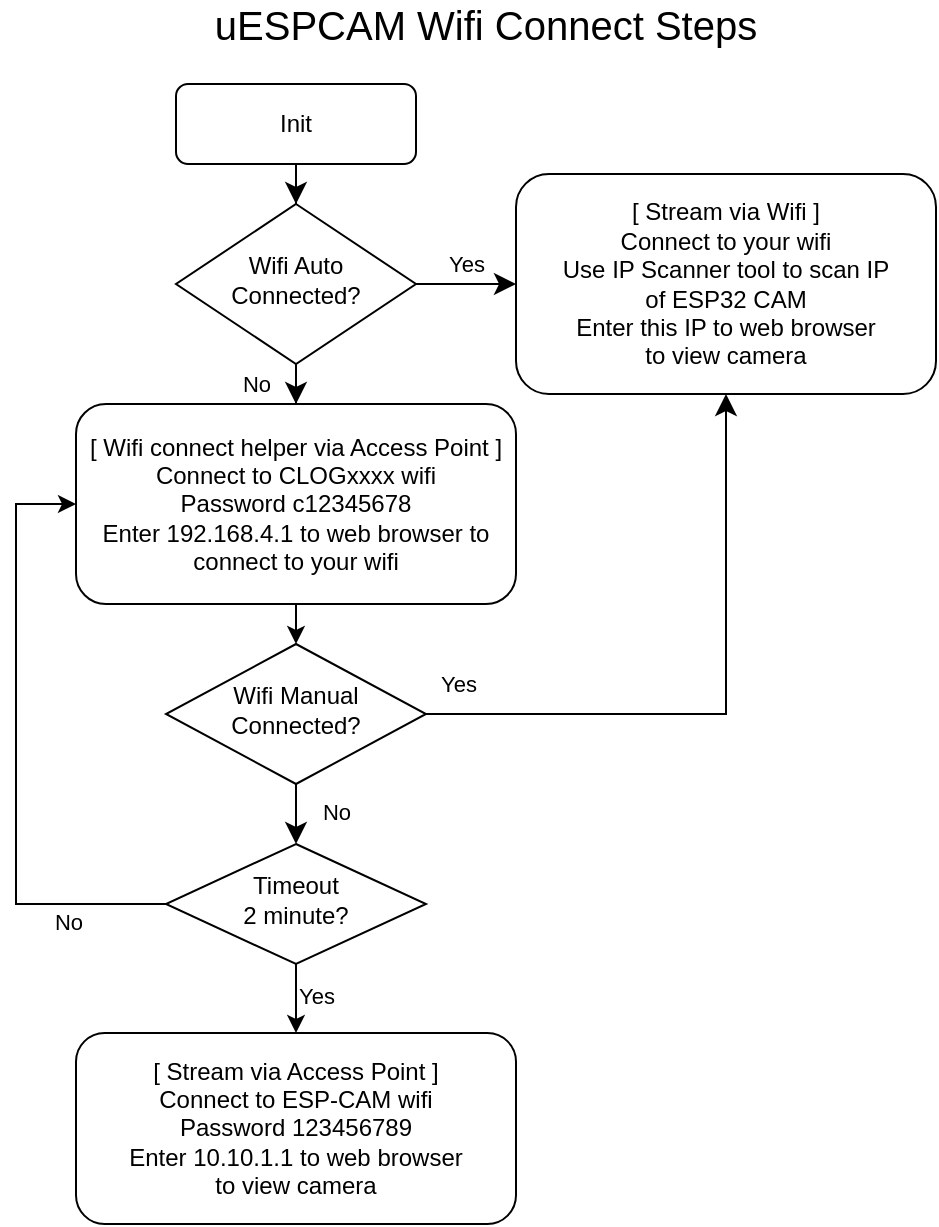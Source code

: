 <mxfile version="14.9.5" type="device"><diagram id="C5RBs43oDa-KdzZeNtuy" name="Page-1"><mxGraphModel dx="742" dy="489" grid="1" gridSize="10" guides="1" tooltips="1" connect="1" arrows="1" fold="1" page="1" pageScale="1" pageWidth="827" pageHeight="1169" math="0" shadow="0"><root><mxCell id="WIyWlLk6GJQsqaUBKTNV-0"/><mxCell id="WIyWlLk6GJQsqaUBKTNV-1" parent="WIyWlLk6GJQsqaUBKTNV-0"/><mxCell id="WIyWlLk6GJQsqaUBKTNV-2" value="" style="rounded=0;html=1;jettySize=auto;orthogonalLoop=1;fontSize=11;endArrow=classic;endFill=1;endSize=8;strokeWidth=1;shadow=0;labelBackgroundColor=none;edgeStyle=orthogonalEdgeStyle;" parent="WIyWlLk6GJQsqaUBKTNV-1" source="WIyWlLk6GJQsqaUBKTNV-3" target="WIyWlLk6GJQsqaUBKTNV-6" edge="1"><mxGeometry relative="1" as="geometry"/></mxCell><mxCell id="WIyWlLk6GJQsqaUBKTNV-3" value="Init" style="rounded=1;whiteSpace=wrap;html=1;fontSize=12;glass=0;strokeWidth=1;shadow=0;" parent="WIyWlLk6GJQsqaUBKTNV-1" vertex="1"><mxGeometry x="160" y="70" width="120" height="40" as="geometry"/></mxCell><mxCell id="WIyWlLk6GJQsqaUBKTNV-4" value="No" style="rounded=0;html=1;jettySize=auto;orthogonalLoop=1;fontSize=11;endArrow=classic;endFill=1;endSize=8;strokeWidth=1;shadow=0;labelBackgroundColor=none;edgeStyle=orthogonalEdgeStyle;entryX=0.5;entryY=0;entryDx=0;entryDy=0;" parent="WIyWlLk6GJQsqaUBKTNV-1" source="WIyWlLk6GJQsqaUBKTNV-6" target="Rcb7EhWjXm5r0OmXuOH9-1" edge="1"><mxGeometry y="20" relative="1" as="geometry"><mxPoint as="offset"/></mxGeometry></mxCell><mxCell id="WIyWlLk6GJQsqaUBKTNV-5" value="Yes" style="edgeStyle=orthogonalEdgeStyle;rounded=0;html=1;jettySize=auto;orthogonalLoop=1;fontSize=11;endArrow=classic;endFill=1;endSize=8;strokeWidth=1;shadow=0;labelBackgroundColor=none;" parent="WIyWlLk6GJQsqaUBKTNV-1" source="WIyWlLk6GJQsqaUBKTNV-6" target="WIyWlLk6GJQsqaUBKTNV-7" edge="1"><mxGeometry y="10" relative="1" as="geometry"><mxPoint as="offset"/></mxGeometry></mxCell><mxCell id="WIyWlLk6GJQsqaUBKTNV-6" value="Wifi Auto&lt;br&gt;Connected?" style="rhombus;whiteSpace=wrap;html=1;shadow=0;fontFamily=Helvetica;fontSize=12;align=center;strokeWidth=1;spacing=6;spacingTop=-4;" parent="WIyWlLk6GJQsqaUBKTNV-1" vertex="1"><mxGeometry x="160" y="130" width="120" height="80" as="geometry"/></mxCell><mxCell id="WIyWlLk6GJQsqaUBKTNV-7" value="[ Stream via Wifi ]&lt;br&gt;Connect to your wifi&lt;br&gt;Use IP Scanner tool to scan IP&lt;br&gt;of ESP32 CAM&lt;br&gt;Enter this IP to web browser&lt;br&gt;to view camera" style="rounded=1;whiteSpace=wrap;html=1;fontSize=12;glass=0;strokeWidth=1;shadow=0;" parent="WIyWlLk6GJQsqaUBKTNV-1" vertex="1"><mxGeometry x="330" y="115" width="210" height="110" as="geometry"/></mxCell><mxCell id="WIyWlLk6GJQsqaUBKTNV-8" value="No" style="rounded=0;html=1;jettySize=auto;orthogonalLoop=1;fontSize=11;endArrow=classic;endFill=1;endSize=8;strokeWidth=1;shadow=0;labelBackgroundColor=none;edgeStyle=orthogonalEdgeStyle;entryX=0.5;entryY=0;entryDx=0;entryDy=0;" parent="WIyWlLk6GJQsqaUBKTNV-1" source="WIyWlLk6GJQsqaUBKTNV-10" target="Rcb7EhWjXm5r0OmXuOH9-3" edge="1"><mxGeometry x="0.333" y="20" relative="1" as="geometry"><mxPoint as="offset"/></mxGeometry></mxCell><mxCell id="WIyWlLk6GJQsqaUBKTNV-9" value="Yes" style="edgeStyle=orthogonalEdgeStyle;rounded=0;html=1;jettySize=auto;orthogonalLoop=1;fontSize=11;endArrow=classic;endFill=1;endSize=8;strokeWidth=1;shadow=0;labelBackgroundColor=none;entryX=0.5;entryY=1;entryDx=0;entryDy=0;" parent="WIyWlLk6GJQsqaUBKTNV-1" source="WIyWlLk6GJQsqaUBKTNV-10" target="WIyWlLk6GJQsqaUBKTNV-7" edge="1"><mxGeometry x="-0.899" y="15" relative="1" as="geometry"><mxPoint as="offset"/><mxPoint x="320" y="385" as="targetPoint"/></mxGeometry></mxCell><mxCell id="WIyWlLk6GJQsqaUBKTNV-10" value="Wifi Manual Connected?" style="rhombus;whiteSpace=wrap;html=1;shadow=0;fontFamily=Helvetica;fontSize=12;align=center;strokeWidth=1;spacing=6;spacingTop=-4;" parent="WIyWlLk6GJQsqaUBKTNV-1" vertex="1"><mxGeometry x="155" y="350" width="130" height="70" as="geometry"/></mxCell><mxCell id="WIyWlLk6GJQsqaUBKTNV-11" value="[ Stream via Access Point ]&lt;br&gt;Connect to ESP-CAM wifi&lt;br&gt;Password 123456789&lt;br&gt;Enter 10.10.1.1 to web browser &lt;br&gt;to view camera" style="rounded=1;whiteSpace=wrap;html=1;fontSize=12;glass=0;strokeWidth=1;shadow=0;" parent="WIyWlLk6GJQsqaUBKTNV-1" vertex="1"><mxGeometry x="110" y="544.5" width="220" height="95.5" as="geometry"/></mxCell><mxCell id="Rcb7EhWjXm5r0OmXuOH9-2" style="edgeStyle=orthogonalEdgeStyle;rounded=0;orthogonalLoop=1;jettySize=auto;html=1;exitX=0.5;exitY=1;exitDx=0;exitDy=0;entryX=0.5;entryY=0;entryDx=0;entryDy=0;" edge="1" parent="WIyWlLk6GJQsqaUBKTNV-1" source="Rcb7EhWjXm5r0OmXuOH9-1" target="WIyWlLk6GJQsqaUBKTNV-10"><mxGeometry relative="1" as="geometry"/></mxCell><mxCell id="Rcb7EhWjXm5r0OmXuOH9-1" value="[ Wifi connect helper via Access Point ]&lt;br&gt;Connect to CLOGxxxx wifi&lt;br&gt;Password c12345678&lt;br&gt;Enter 192.168.4.1 to web browser to connect to your wifi&lt;br&gt;" style="rounded=1;whiteSpace=wrap;html=1;fontSize=12;glass=0;strokeWidth=1;shadow=0;" vertex="1" parent="WIyWlLk6GJQsqaUBKTNV-1"><mxGeometry x="110" y="230" width="220" height="100" as="geometry"/></mxCell><mxCell id="Rcb7EhWjXm5r0OmXuOH9-4" style="edgeStyle=orthogonalEdgeStyle;rounded=0;orthogonalLoop=1;jettySize=auto;html=1;entryX=0;entryY=0.5;entryDx=0;entryDy=0;" edge="1" parent="WIyWlLk6GJQsqaUBKTNV-1" source="Rcb7EhWjXm5r0OmXuOH9-3" target="Rcb7EhWjXm5r0OmXuOH9-1"><mxGeometry relative="1" as="geometry"><mxPoint x="160" y="420" as="targetPoint"/><Array as="points"><mxPoint x="80" y="480"/><mxPoint x="80" y="280"/></Array></mxGeometry></mxCell><mxCell id="Rcb7EhWjXm5r0OmXuOH9-6" value="No" style="edgeLabel;html=1;align=center;verticalAlign=middle;resizable=0;points=[];" vertex="1" connectable="0" parent="Rcb7EhWjXm5r0OmXuOH9-4"><mxGeometry x="-0.539" y="1" relative="1" as="geometry"><mxPoint x="21" y="8" as="offset"/></mxGeometry></mxCell><mxCell id="Rcb7EhWjXm5r0OmXuOH9-7" value="" style="edgeStyle=orthogonalEdgeStyle;rounded=0;orthogonalLoop=1;jettySize=auto;html=1;" edge="1" parent="WIyWlLk6GJQsqaUBKTNV-1" source="Rcb7EhWjXm5r0OmXuOH9-3" target="WIyWlLk6GJQsqaUBKTNV-11"><mxGeometry relative="1" as="geometry"/></mxCell><mxCell id="Rcb7EhWjXm5r0OmXuOH9-8" value="Yes" style="edgeLabel;html=1;align=center;verticalAlign=middle;resizable=0;points=[];" vertex="1" connectable="0" parent="Rcb7EhWjXm5r0OmXuOH9-7"><mxGeometry x="0.495" y="9" relative="1" as="geometry"><mxPoint x="1" y="-7" as="offset"/></mxGeometry></mxCell><mxCell id="Rcb7EhWjXm5r0OmXuOH9-3" value="Timeout &lt;br&gt;2 minute?" style="rhombus;whiteSpace=wrap;html=1;shadow=0;fontFamily=Helvetica;fontSize=12;align=center;strokeWidth=1;spacing=6;spacingTop=-4;" vertex="1" parent="WIyWlLk6GJQsqaUBKTNV-1"><mxGeometry x="155" y="450" width="130" height="60" as="geometry"/></mxCell><mxCell id="Rcb7EhWjXm5r0OmXuOH9-11" value="&lt;font style=&quot;font-size: 20px&quot;&gt;uESPCAM Wifi Connect Steps&lt;/font&gt;" style="text;html=1;strokeColor=none;fillColor=none;align=center;verticalAlign=middle;whiteSpace=wrap;rounded=0;" vertex="1" parent="WIyWlLk6GJQsqaUBKTNV-1"><mxGeometry x="170" y="30" width="290" height="20" as="geometry"/></mxCell></root></mxGraphModel></diagram></mxfile>